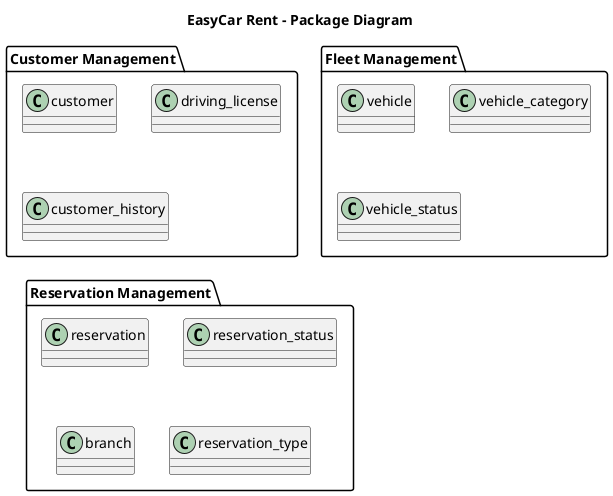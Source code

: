 @startuml
title EasyCar Rent – Package Diagram

package "Customer Management" {
  class customer
  class driving_license
  class customer_history
}

package "Fleet Management" {
  class vehicle
  class vehicle_category
  class vehicle_status
}

package "Reservation Management" {
  class reservation
  class reservation_status
  class branch
  class reservation_type
}

@enduml
